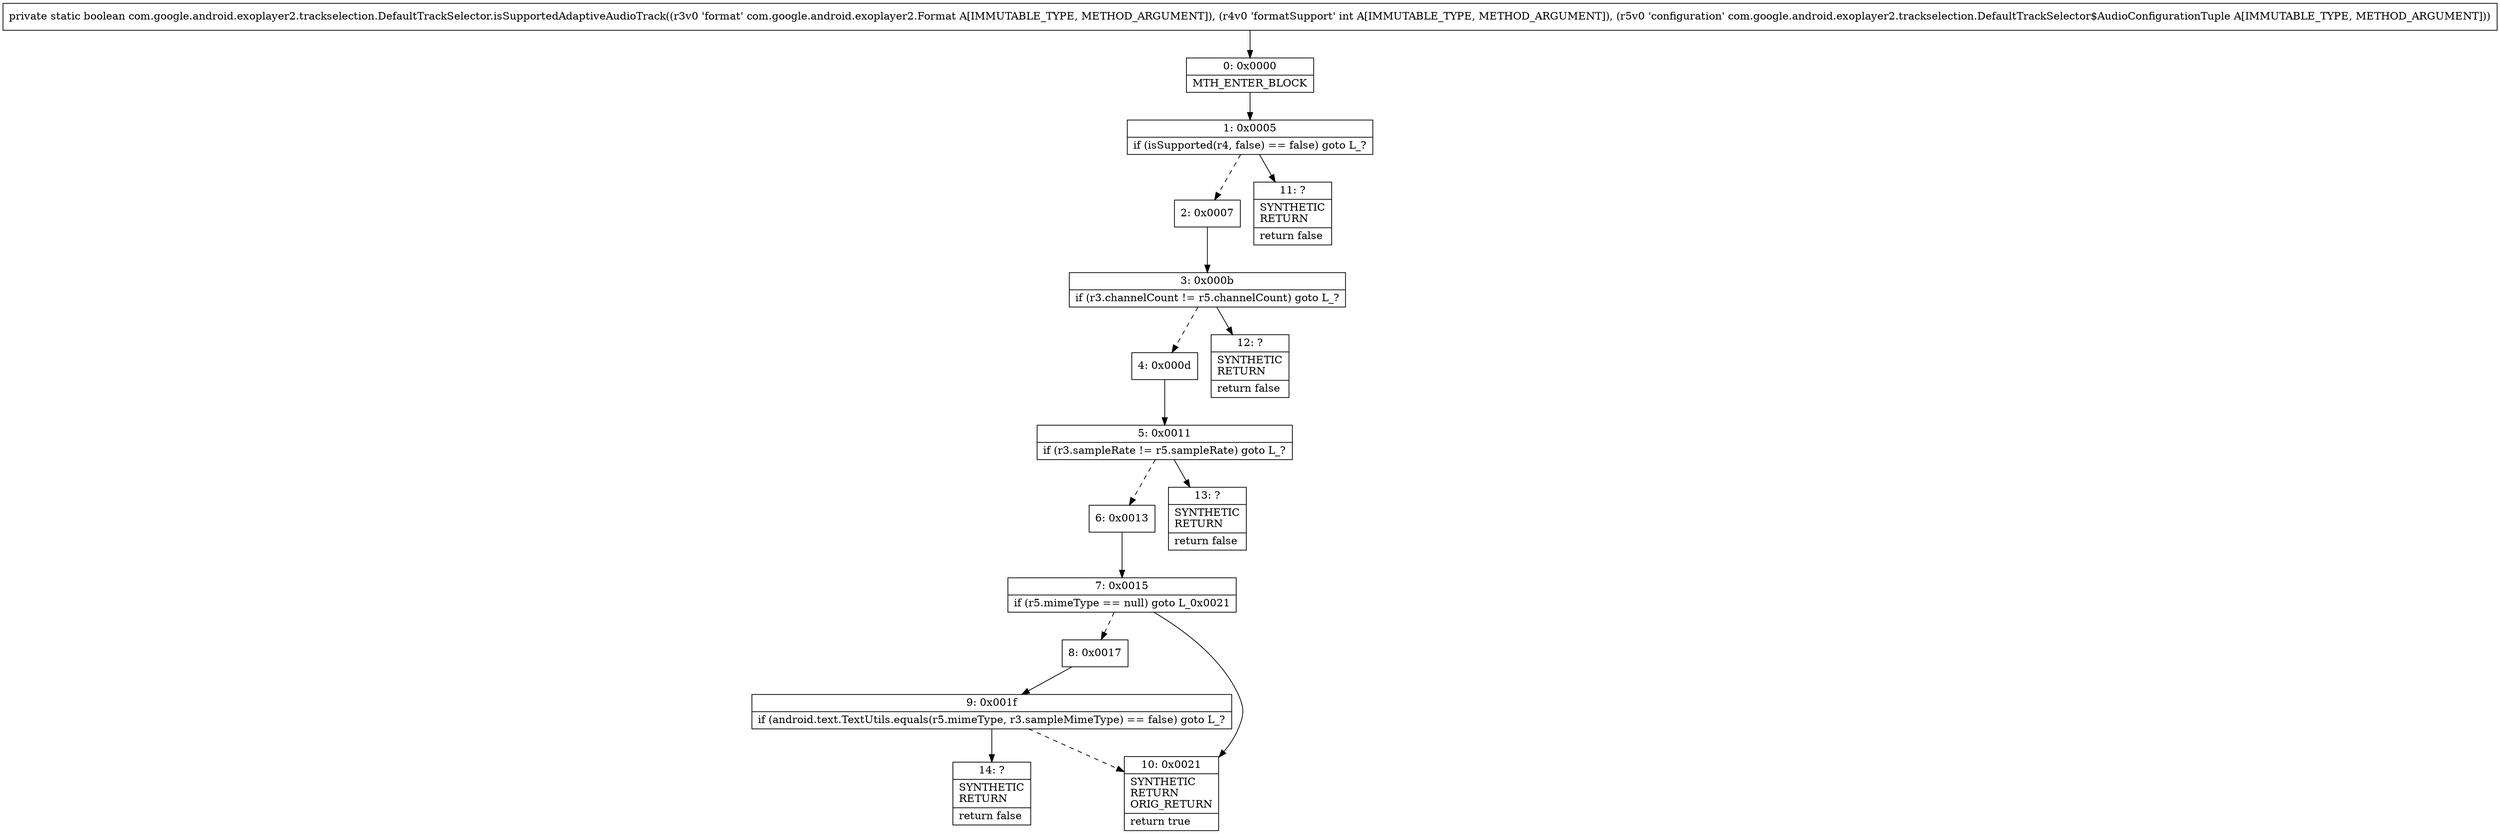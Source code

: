 digraph "CFG forcom.google.android.exoplayer2.trackselection.DefaultTrackSelector.isSupportedAdaptiveAudioTrack(Lcom\/google\/android\/exoplayer2\/Format;ILcom\/google\/android\/exoplayer2\/trackselection\/DefaultTrackSelector$AudioConfigurationTuple;)Z" {
Node_0 [shape=record,label="{0\:\ 0x0000|MTH_ENTER_BLOCK\l}"];
Node_1 [shape=record,label="{1\:\ 0x0005|if (isSupported(r4, false) == false) goto L_?\l}"];
Node_2 [shape=record,label="{2\:\ 0x0007}"];
Node_3 [shape=record,label="{3\:\ 0x000b|if (r3.channelCount != r5.channelCount) goto L_?\l}"];
Node_4 [shape=record,label="{4\:\ 0x000d}"];
Node_5 [shape=record,label="{5\:\ 0x0011|if (r3.sampleRate != r5.sampleRate) goto L_?\l}"];
Node_6 [shape=record,label="{6\:\ 0x0013}"];
Node_7 [shape=record,label="{7\:\ 0x0015|if (r5.mimeType == null) goto L_0x0021\l}"];
Node_8 [shape=record,label="{8\:\ 0x0017}"];
Node_9 [shape=record,label="{9\:\ 0x001f|if (android.text.TextUtils.equals(r5.mimeType, r3.sampleMimeType) == false) goto L_?\l}"];
Node_10 [shape=record,label="{10\:\ 0x0021|SYNTHETIC\lRETURN\lORIG_RETURN\l|return true\l}"];
Node_11 [shape=record,label="{11\:\ ?|SYNTHETIC\lRETURN\l|return false\l}"];
Node_12 [shape=record,label="{12\:\ ?|SYNTHETIC\lRETURN\l|return false\l}"];
Node_13 [shape=record,label="{13\:\ ?|SYNTHETIC\lRETURN\l|return false\l}"];
Node_14 [shape=record,label="{14\:\ ?|SYNTHETIC\lRETURN\l|return false\l}"];
MethodNode[shape=record,label="{private static boolean com.google.android.exoplayer2.trackselection.DefaultTrackSelector.isSupportedAdaptiveAudioTrack((r3v0 'format' com.google.android.exoplayer2.Format A[IMMUTABLE_TYPE, METHOD_ARGUMENT]), (r4v0 'formatSupport' int A[IMMUTABLE_TYPE, METHOD_ARGUMENT]), (r5v0 'configuration' com.google.android.exoplayer2.trackselection.DefaultTrackSelector$AudioConfigurationTuple A[IMMUTABLE_TYPE, METHOD_ARGUMENT])) }"];
MethodNode -> Node_0;
Node_0 -> Node_1;
Node_1 -> Node_2[style=dashed];
Node_1 -> Node_11;
Node_2 -> Node_3;
Node_3 -> Node_4[style=dashed];
Node_3 -> Node_12;
Node_4 -> Node_5;
Node_5 -> Node_6[style=dashed];
Node_5 -> Node_13;
Node_6 -> Node_7;
Node_7 -> Node_8[style=dashed];
Node_7 -> Node_10;
Node_8 -> Node_9;
Node_9 -> Node_10[style=dashed];
Node_9 -> Node_14;
}

